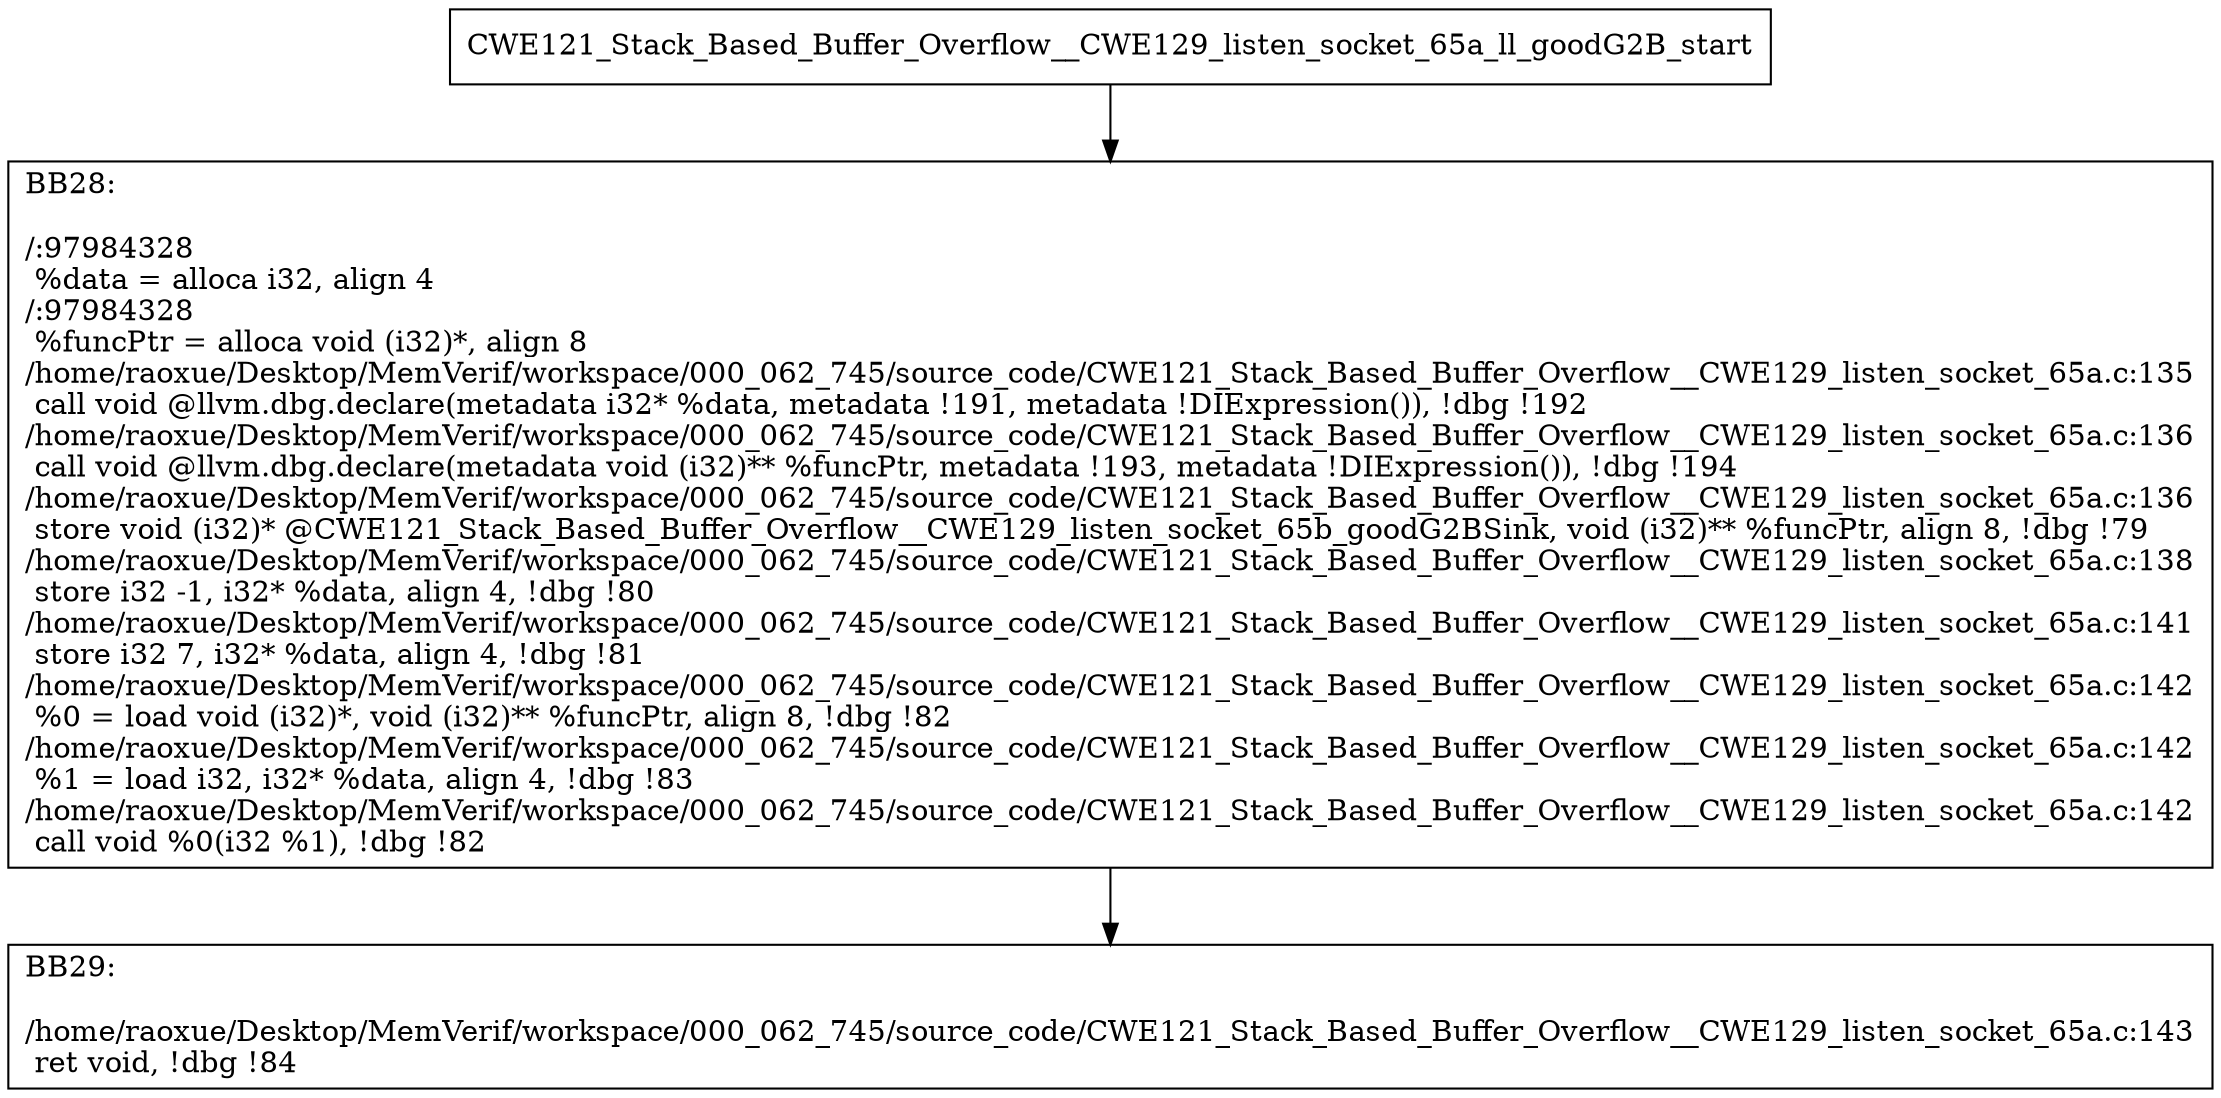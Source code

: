 digraph "CFG for'CWE121_Stack_Based_Buffer_Overflow__CWE129_listen_socket_65a_ll_goodG2B' function" {
	BBCWE121_Stack_Based_Buffer_Overflow__CWE129_listen_socket_65a_ll_goodG2B_start[shape=record,label="{CWE121_Stack_Based_Buffer_Overflow__CWE129_listen_socket_65a_ll_goodG2B_start}"];
	BBCWE121_Stack_Based_Buffer_Overflow__CWE129_listen_socket_65a_ll_goodG2B_start-> CWE121_Stack_Based_Buffer_Overflow__CWE129_listen_socket_65a_ll_goodG2BBB28;
	CWE121_Stack_Based_Buffer_Overflow__CWE129_listen_socket_65a_ll_goodG2BBB28 [shape=record, label="{BB28:\l\l/:97984328\l
  %data = alloca i32, align 4\l
/:97984328\l
  %funcPtr = alloca void (i32)*, align 8\l
/home/raoxue/Desktop/MemVerif/workspace/000_062_745/source_code/CWE121_Stack_Based_Buffer_Overflow__CWE129_listen_socket_65a.c:135\l
  call void @llvm.dbg.declare(metadata i32* %data, metadata !191, metadata !DIExpression()), !dbg !192\l
/home/raoxue/Desktop/MemVerif/workspace/000_062_745/source_code/CWE121_Stack_Based_Buffer_Overflow__CWE129_listen_socket_65a.c:136\l
  call void @llvm.dbg.declare(metadata void (i32)** %funcPtr, metadata !193, metadata !DIExpression()), !dbg !194\l
/home/raoxue/Desktop/MemVerif/workspace/000_062_745/source_code/CWE121_Stack_Based_Buffer_Overflow__CWE129_listen_socket_65a.c:136\l
  store void (i32)* @CWE121_Stack_Based_Buffer_Overflow__CWE129_listen_socket_65b_goodG2BSink, void (i32)** %funcPtr, align 8, !dbg !79\l
/home/raoxue/Desktop/MemVerif/workspace/000_062_745/source_code/CWE121_Stack_Based_Buffer_Overflow__CWE129_listen_socket_65a.c:138\l
  store i32 -1, i32* %data, align 4, !dbg !80\l
/home/raoxue/Desktop/MemVerif/workspace/000_062_745/source_code/CWE121_Stack_Based_Buffer_Overflow__CWE129_listen_socket_65a.c:141\l
  store i32 7, i32* %data, align 4, !dbg !81\l
/home/raoxue/Desktop/MemVerif/workspace/000_062_745/source_code/CWE121_Stack_Based_Buffer_Overflow__CWE129_listen_socket_65a.c:142\l
  %0 = load void (i32)*, void (i32)** %funcPtr, align 8, !dbg !82\l
/home/raoxue/Desktop/MemVerif/workspace/000_062_745/source_code/CWE121_Stack_Based_Buffer_Overflow__CWE129_listen_socket_65a.c:142\l
  %1 = load i32, i32* %data, align 4, !dbg !83\l
/home/raoxue/Desktop/MemVerif/workspace/000_062_745/source_code/CWE121_Stack_Based_Buffer_Overflow__CWE129_listen_socket_65a.c:142\l
  call void %0(i32 %1), !dbg !82\l
}"];
	CWE121_Stack_Based_Buffer_Overflow__CWE129_listen_socket_65a_ll_goodG2BBB28-> CWE121_Stack_Based_Buffer_Overflow__CWE129_listen_socket_65a_ll_goodG2BBB29;
	CWE121_Stack_Based_Buffer_Overflow__CWE129_listen_socket_65a_ll_goodG2BBB29 [shape=record, label="{BB29:\l\l/home/raoxue/Desktop/MemVerif/workspace/000_062_745/source_code/CWE121_Stack_Based_Buffer_Overflow__CWE129_listen_socket_65a.c:143\l
  ret void, !dbg !84\l
}"];
}
